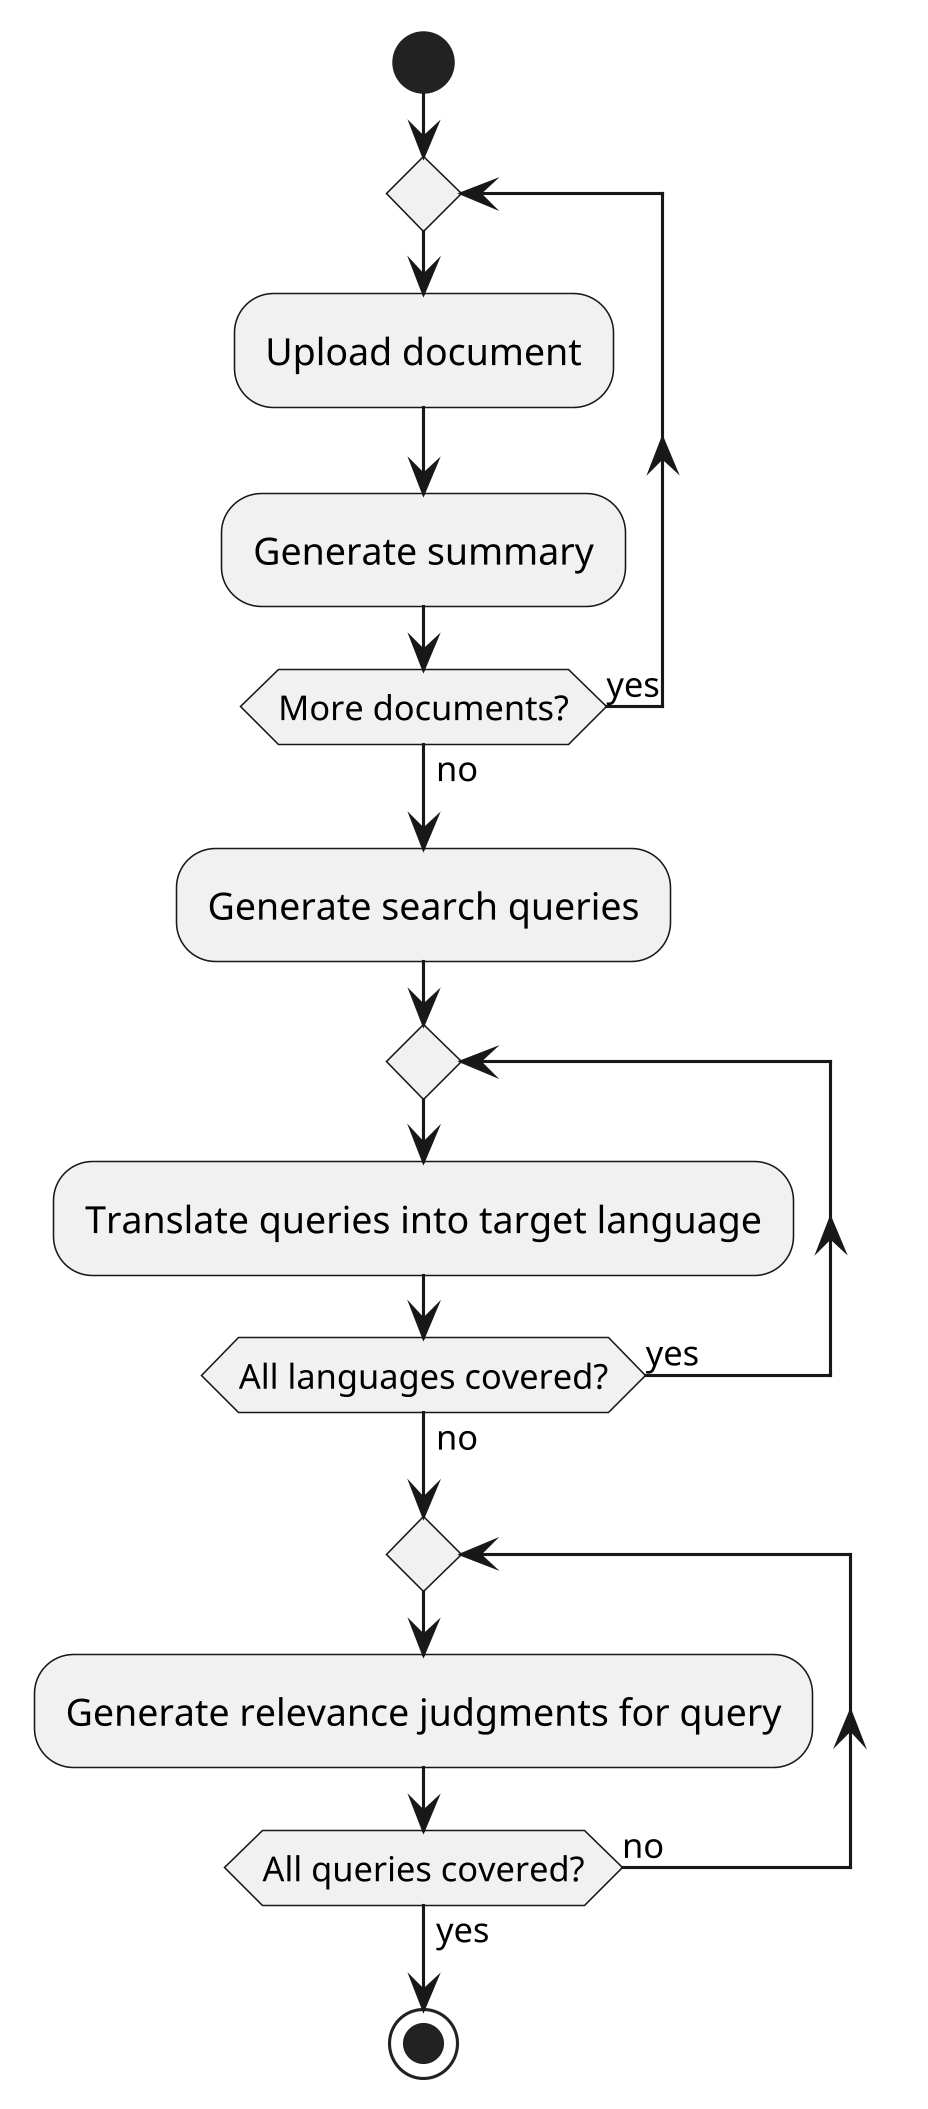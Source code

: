 @startuml dataset-construction

skinparam dpi 300

start

repeat
  :Upload document;
  :Generate summary;
repeat while (More documents?) is (yes) not (no)

:Generate search queries;

repeat
  :Translate queries into target language;
repeat while (All languages covered?) is (yes) not (no)

repeat
  :Generate relevance judgments for query;
repeat while (All queries covered?) is (no) not (yes)

stop

@enduml
